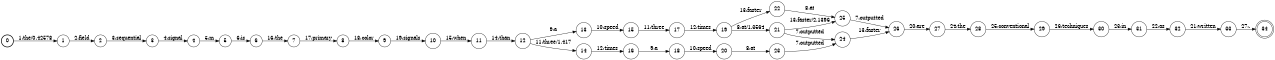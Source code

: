 digraph FST {
rankdir = LR;
size = "8.5,11";
label = "";
center = 1;
orientation = Portrait;
ranksep = "0.4";
nodesep = "0.25";
0 [label = "0", shape = circle, style = bold, fontsize = 14]
	0 -> 1 [label = "1:the/0.42578", fontsize = 14];
1 [label = "1", shape = circle, style = solid, fontsize = 14]
	1 -> 2 [label = "2:field", fontsize = 14];
2 [label = "2", shape = circle, style = solid, fontsize = 14]
	2 -> 3 [label = "3:sequential", fontsize = 14];
3 [label = "3", shape = circle, style = solid, fontsize = 14]
	3 -> 4 [label = "4:signal", fontsize = 14];
4 [label = "4", shape = circle, style = solid, fontsize = 14]
	4 -> 5 [label = "5:m", fontsize = 14];
5 [label = "5", shape = circle, style = solid, fontsize = 14]
	5 -> 6 [label = "6:is", fontsize = 14];
6 [label = "6", shape = circle, style = solid, fontsize = 14]
	6 -> 7 [label = "16:the", fontsize = 14];
7 [label = "7", shape = circle, style = solid, fontsize = 14]
	7 -> 8 [label = "17:primary", fontsize = 14];
8 [label = "8", shape = circle, style = solid, fontsize = 14]
	8 -> 9 [label = "18:color", fontsize = 14];
9 [label = "9", shape = circle, style = solid, fontsize = 14]
	9 -> 10 [label = "19:signals", fontsize = 14];
10 [label = "10", shape = circle, style = solid, fontsize = 14]
	10 -> 11 [label = "15:when", fontsize = 14];
11 [label = "11", shape = circle, style = solid, fontsize = 14]
	11 -> 12 [label = "14:than", fontsize = 14];
12 [label = "12", shape = circle, style = solid, fontsize = 14]
	12 -> 13 [label = "9:a", fontsize = 14];
	12 -> 14 [label = "11:three/1.417", fontsize = 14];
13 [label = "13", shape = circle, style = solid, fontsize = 14]
	13 -> 15 [label = "10:speed", fontsize = 14];
14 [label = "14", shape = circle, style = solid, fontsize = 14]
	14 -> 16 [label = "12:times", fontsize = 14];
15 [label = "15", shape = circle, style = solid, fontsize = 14]
	15 -> 17 [label = "11:three", fontsize = 14];
16 [label = "16", shape = circle, style = solid, fontsize = 14]
	16 -> 18 [label = "9:a", fontsize = 14];
17 [label = "17", shape = circle, style = solid, fontsize = 14]
	17 -> 19 [label = "12:times", fontsize = 14];
18 [label = "18", shape = circle, style = solid, fontsize = 14]
	18 -> 20 [label = "10:speed", fontsize = 14];
19 [label = "19", shape = circle, style = solid, fontsize = 14]
	19 -> 21 [label = "8:at/1.3564", fontsize = 14];
	19 -> 22 [label = "13:faster", fontsize = 14];
20 [label = "20", shape = circle, style = solid, fontsize = 14]
	20 -> 23 [label = "8:at", fontsize = 14];
21 [label = "21", shape = circle, style = solid, fontsize = 14]
	21 -> 24 [label = "7:outputted", fontsize = 14];
	21 -> 25 [label = "13:faster/2.1396", fontsize = 14];
22 [label = "22", shape = circle, style = solid, fontsize = 14]
	22 -> 25 [label = "8:at", fontsize = 14];
23 [label = "23", shape = circle, style = solid, fontsize = 14]
	23 -> 24 [label = "7:outputted", fontsize = 14];
24 [label = "24", shape = circle, style = solid, fontsize = 14]
	24 -> 26 [label = "13:faster", fontsize = 14];
25 [label = "25", shape = circle, style = solid, fontsize = 14]
	25 -> 26 [label = "7:outputted", fontsize = 14];
26 [label = "26", shape = circle, style = solid, fontsize = 14]
	26 -> 27 [label = "20:are", fontsize = 14];
27 [label = "27", shape = circle, style = solid, fontsize = 14]
	27 -> 28 [label = "24:the", fontsize = 14];
28 [label = "28", shape = circle, style = solid, fontsize = 14]
	28 -> 29 [label = "25:conventional", fontsize = 14];
29 [label = "29", shape = circle, style = solid, fontsize = 14]
	29 -> 30 [label = "26:techniques", fontsize = 14];
30 [label = "30", shape = circle, style = solid, fontsize = 14]
	30 -> 31 [label = "23:in", fontsize = 14];
31 [label = "31", shape = circle, style = solid, fontsize = 14]
	31 -> 32 [label = "22:as", fontsize = 14];
32 [label = "32", shape = circle, style = solid, fontsize = 14]
	32 -> 33 [label = "21:written", fontsize = 14];
33 [label = "33", shape = circle, style = solid, fontsize = 14]
	33 -> 34 [label = "27:.", fontsize = 14];
34 [label = "34", shape = doublecircle, style = solid, fontsize = 14]
}
